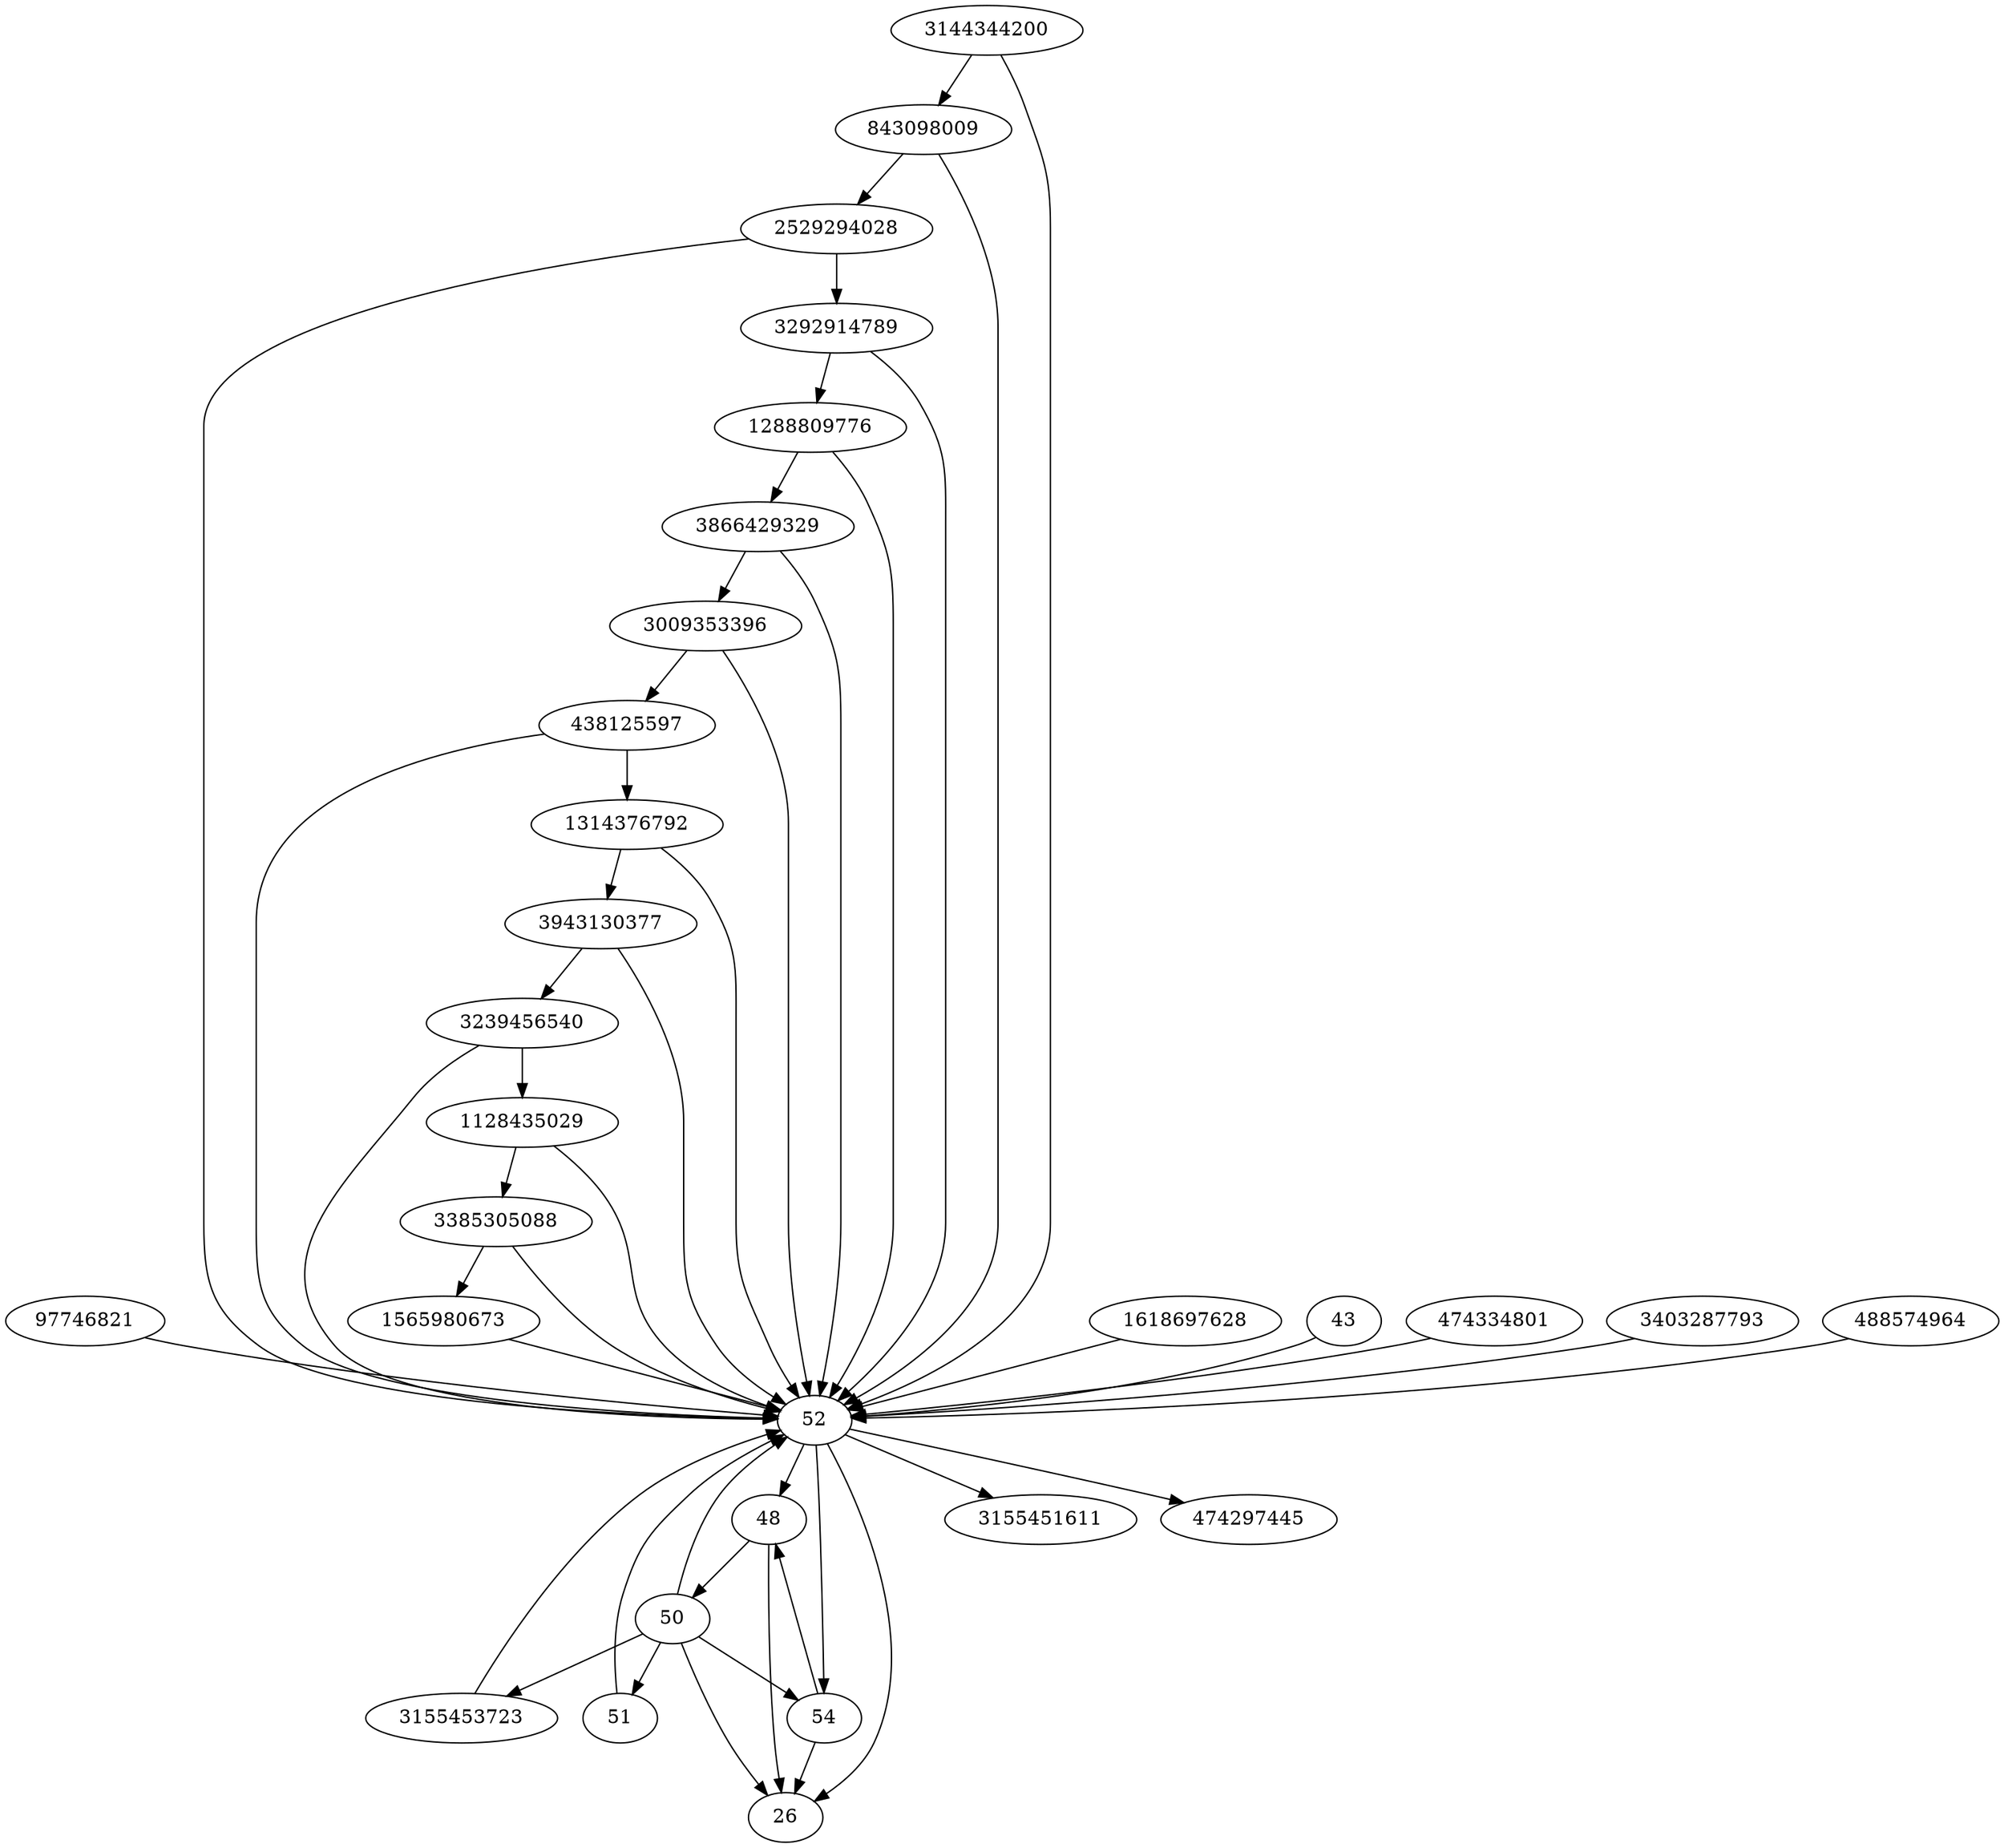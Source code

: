 strict digraph  {
3385305088;
1565980673;
97746821;
3144344200;
3943130377;
3866429329;
843098009;
26;
3155453723;
1618697628;
3239456540;
438125597;
43;
1288809776;
48;
50;
51;
3009353396;
52;
54;
2529294028;
474334801;
1128435029;
1314376792;
3155451611;
3292914789;
474297445;
3403287793;
488574964;
3385305088 -> 52;
3385305088 -> 1565980673;
1565980673 -> 52;
97746821 -> 52;
3144344200 -> 52;
3144344200 -> 843098009;
3943130377 -> 52;
3943130377 -> 3239456540;
3866429329 -> 52;
3866429329 -> 3009353396;
843098009 -> 52;
843098009 -> 2529294028;
3155453723 -> 52;
1618697628 -> 52;
3239456540 -> 52;
3239456540 -> 1128435029;
438125597 -> 52;
438125597 -> 1314376792;
43 -> 52;
1288809776 -> 52;
1288809776 -> 3866429329;
48 -> 50;
48 -> 26;
50 -> 52;
50 -> 26;
50 -> 54;
50 -> 3155453723;
50 -> 51;
51 -> 52;
3009353396 -> 52;
3009353396 -> 438125597;
52 -> 48;
52 -> 54;
52 -> 474297445;
52 -> 26;
52 -> 3155451611;
54 -> 48;
54 -> 26;
2529294028 -> 52;
2529294028 -> 3292914789;
474334801 -> 52;
1128435029 -> 52;
1128435029 -> 3385305088;
1314376792 -> 52;
1314376792 -> 3943130377;
3292914789 -> 52;
3292914789 -> 1288809776;
3403287793 -> 52;
488574964 -> 52;
}

